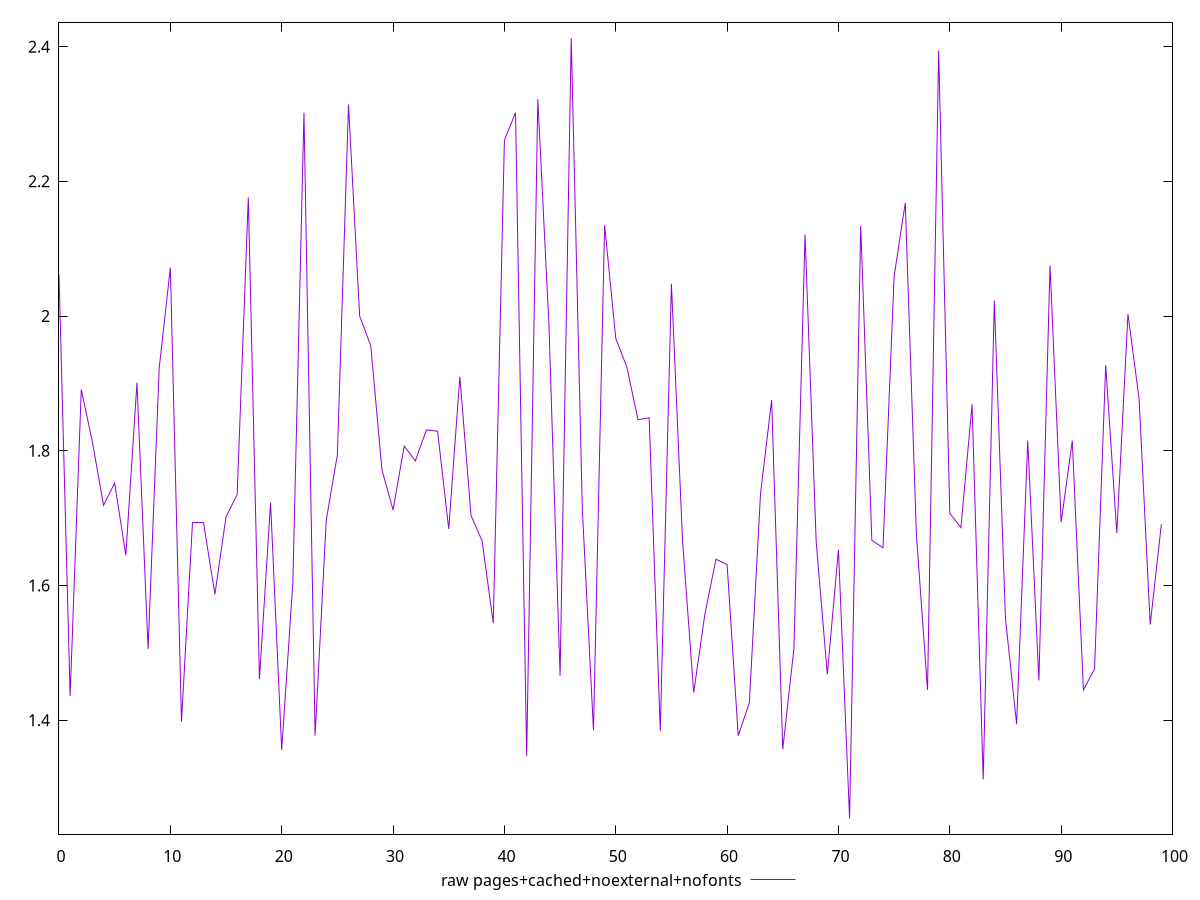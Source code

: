 $_rawPagesCachedNoexternalNofonts <<EOF
2.062
1.436
1.891
1.8130000000000002
1.7189999999999999
1.7519999999999998
1.645
1.9009999999999998
1.506
1.923
2.072
1.398
1.6940000000000002
1.694
1.587
1.702
1.735
2.176
1.461
1.723
1.3559999999999999
1.604
2.302
1.377
1.697
1.794
2.314
2
1.9560000000000002
1.772
1.7119999999999997
1.8070000000000002
1.7850000000000001
1.8310000000000002
1.8289999999999997
1.684
1.91
1.704
1.6659999999999997
1.5439999999999998
2.261
2.302
1.347
2.3219999999999996
1.9869999999999999
1.466
2.413
1.713
1.385
2.1350000000000002
1.9669999999999999
1.9240000000000002
1.846
1.849
1.384
2.048
1.6659999999999997
1.4409999999999998
1.557
1.639
1.631
1.377
1.426
1.736
1.875
1.357
1.506
2.1210000000000004
1.665
1.468
1.653
1.254
2.134
1.6669999999999998
1.6560000000000001
2.059
2.1679999999999997
1.676
1.445
2.394
1.7069999999999999
1.686
1.8689999999999998
1.312
2.023
1.5510000000000002
1.3940000000000001
1.8149999999999997
1.4589999999999999
2.075
1.6940000000000002
1.8149999999999997
1.4449999999999998
1.476
1.9269999999999998
1.6780000000000002
2.003
1.8770000000000002
1.542
1.691
EOF
set key outside below
set terminal pngcairo
set output "report_00005_2020-11-02T22-26-11.212Z/server-response-time/pages+cached+noexternal+nofonts//raw.png"
set yrange [1.23082:2.43618]
plot $_rawPagesCachedNoexternalNofonts title "raw pages+cached+noexternal+nofonts" with line ,